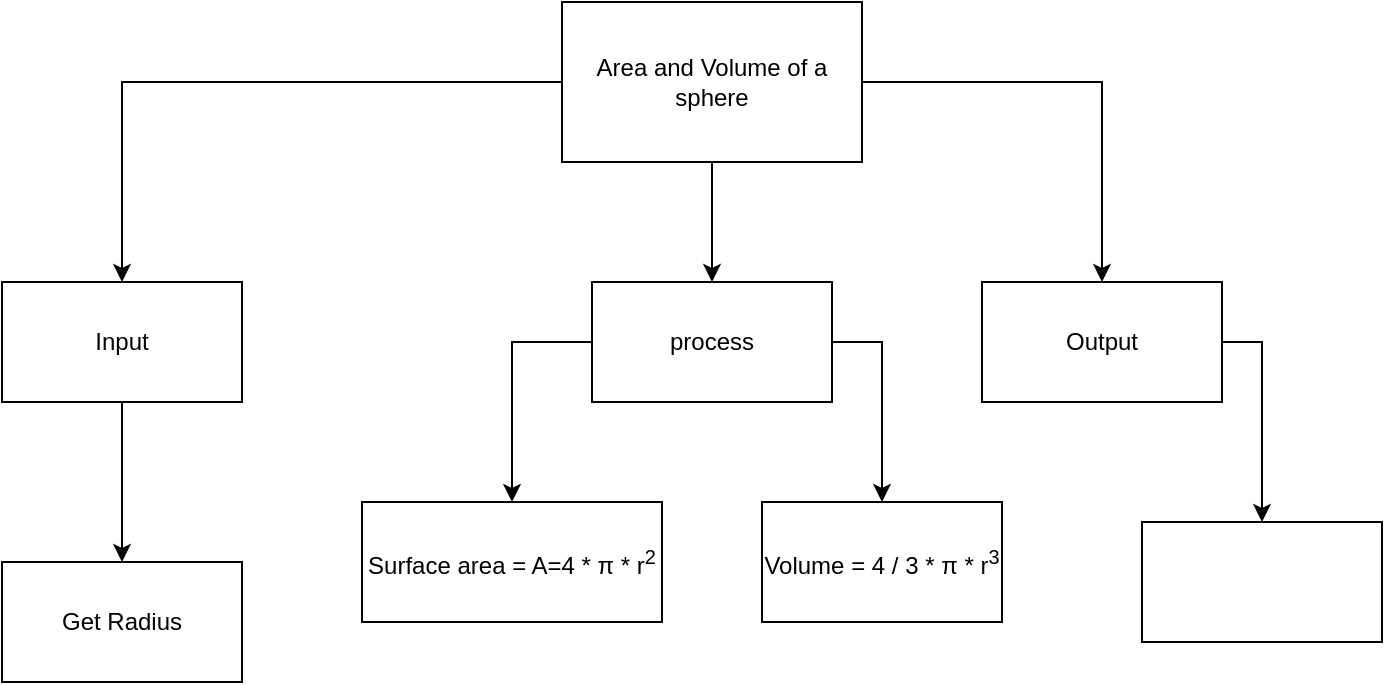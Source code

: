 <mxfile>
    <diagram id="nYH_T850Xh8S7OsnWI_f" name="Page-1">
        <mxGraphModel dx="1033" dy="716" grid="1" gridSize="10" guides="1" tooltips="1" connect="1" arrows="1" fold="1" page="1" pageScale="1" pageWidth="850" pageHeight="1100" math="0" shadow="0">
            <root>
                <mxCell id="0"/>
                <mxCell id="1" parent="0"/>
                <mxCell id="7" style="edgeStyle=none;html=1;entryX=0.5;entryY=0;entryDx=0;entryDy=0;fontFamily=Helvetica;fontSize=12;fontColor=#000000;rounded=0;strokeColor=#000000;" edge="1" parent="1" source="3" target="5">
                    <mxGeometry relative="1" as="geometry"/>
                </mxCell>
                <mxCell id="9" style="edgeStyle=none;shape=connector;rounded=0;html=1;entryX=0.5;entryY=0;entryDx=0;entryDy=0;labelBackgroundColor=default;fontFamily=Helvetica;fontSize=12;fontColor=#000000;endArrow=classic;strokeColor=#000000;" edge="1" parent="1" source="3" target="6">
                    <mxGeometry relative="1" as="geometry">
                        <Array as="points">
                            <mxPoint x="620" y="180"/>
                        </Array>
                    </mxGeometry>
                </mxCell>
                <mxCell id="10" style="edgeStyle=none;shape=connector;rounded=0;html=1;entryX=0.5;entryY=0;entryDx=0;entryDy=0;labelBackgroundColor=default;fontFamily=Helvetica;fontSize=12;fontColor=#000000;endArrow=classic;strokeColor=#000000;" edge="1" parent="1" source="3" target="4">
                    <mxGeometry relative="1" as="geometry">
                        <Array as="points">
                            <mxPoint x="130" y="180"/>
                        </Array>
                    </mxGeometry>
                </mxCell>
                <mxCell id="3" value="&lt;font color=&quot;#000000&quot;&gt;Area and Volume of a sphere&lt;/font&gt;" style="rounded=0;whiteSpace=wrap;html=1;fillColor=#FFFFFF;" vertex="1" parent="1">
                    <mxGeometry x="350" y="140" width="150" height="80" as="geometry"/>
                </mxCell>
                <mxCell id="15" style="edgeStyle=none;shape=connector;rounded=0;html=1;entryX=0.5;entryY=0;entryDx=0;entryDy=0;labelBackgroundColor=default;fontFamily=Helvetica;fontSize=12;fontColor=#000000;endArrow=classic;strokeColor=#000000;" edge="1" parent="1" source="4" target="11">
                    <mxGeometry relative="1" as="geometry">
                        <Array as="points">
                            <mxPoint x="130" y="370"/>
                        </Array>
                    </mxGeometry>
                </mxCell>
                <mxCell id="4" value="Input" style="rounded=0;whiteSpace=wrap;html=1;fontFamily=Helvetica;fontSize=12;fontColor=#000000;strokeColor=default;fillColor=#FFFFFF;" vertex="1" parent="1">
                    <mxGeometry x="70" y="280" width="120" height="60" as="geometry"/>
                </mxCell>
                <mxCell id="20" style="edgeStyle=none;shape=connector;rounded=0;html=1;entryX=0.5;entryY=0;entryDx=0;entryDy=0;labelBackgroundColor=default;fontFamily=Helvetica;fontSize=12;fontColor=#000000;endArrow=classic;strokeColor=#000000;" edge="1" parent="1" source="5" target="18">
                    <mxGeometry relative="1" as="geometry">
                        <Array as="points">
                            <mxPoint x="510" y="310"/>
                        </Array>
                    </mxGeometry>
                </mxCell>
                <mxCell id="21" style="edgeStyle=none;shape=connector;rounded=0;html=1;entryX=0.5;entryY=0;entryDx=0;entryDy=0;labelBackgroundColor=default;fontFamily=Helvetica;fontSize=12;fontColor=#000000;endArrow=classic;strokeColor=#000000;" edge="1" parent="1" source="5" target="16">
                    <mxGeometry relative="1" as="geometry">
                        <Array as="points">
                            <mxPoint x="325" y="310"/>
                        </Array>
                    </mxGeometry>
                </mxCell>
                <mxCell id="5" value="process" style="rounded=0;whiteSpace=wrap;html=1;fontFamily=Helvetica;fontSize=12;fontColor=#000000;strokeColor=default;fillColor=#FFFFFF;" vertex="1" parent="1">
                    <mxGeometry x="365" y="280" width="120" height="60" as="geometry"/>
                </mxCell>
                <mxCell id="23" style="edgeStyle=none;shape=connector;rounded=0;html=1;entryX=0.5;entryY=0;entryDx=0;entryDy=0;labelBackgroundColor=default;fontFamily=Helvetica;fontSize=12;fontColor=#000000;endArrow=classic;strokeColor=#000000;" edge="1" parent="1" source="6" target="22">
                    <mxGeometry relative="1" as="geometry">
                        <Array as="points">
                            <mxPoint x="700" y="310"/>
                        </Array>
                    </mxGeometry>
                </mxCell>
                <mxCell id="6" value="Output" style="rounded=0;whiteSpace=wrap;html=1;fontFamily=Helvetica;fontSize=12;fontColor=#000000;strokeColor=default;fillColor=#FFFFFF;" vertex="1" parent="1">
                    <mxGeometry x="560" y="280" width="120" height="60" as="geometry"/>
                </mxCell>
                <mxCell id="11" value="Get Radius" style="rounded=0;whiteSpace=wrap;html=1;fontFamily=Helvetica;fontSize=12;fontColor=#000000;strokeColor=default;fillColor=#FFFFFF;" vertex="1" parent="1">
                    <mxGeometry x="70" y="420" width="120" height="60" as="geometry"/>
                </mxCell>
                <mxCell id="16" value="Surface area = A=4 * π * r&lt;sup&gt;2&lt;/sup&gt;" style="rounded=0;whiteSpace=wrap;html=1;fontFamily=Helvetica;fontSize=12;fontColor=#000000;strokeColor=default;fillColor=#FFFFFF;" vertex="1" parent="1">
                    <mxGeometry x="250" y="390" width="150" height="60" as="geometry"/>
                </mxCell>
                <mxCell id="18" value="Volume = 4 / 3 *&amp;nbsp;π * r&lt;sup&gt;3&lt;/sup&gt;" style="rounded=0;whiteSpace=wrap;html=1;fontFamily=Helvetica;fontSize=12;fontColor=#000000;strokeColor=default;fillColor=#FFFFFF;" vertex="1" parent="1">
                    <mxGeometry x="450" y="390" width="120" height="60" as="geometry"/>
                </mxCell>
                <mxCell id="22" value="" style="rounded=0;whiteSpace=wrap;html=1;fontFamily=Helvetica;fontSize=12;fontColor=#000000;strokeColor=default;fillColor=#FFFFFF;" vertex="1" parent="1">
                    <mxGeometry x="640" y="400" width="120" height="60" as="geometry"/>
                </mxCell>
            </root>
        </mxGraphModel>
    </diagram>
</mxfile>